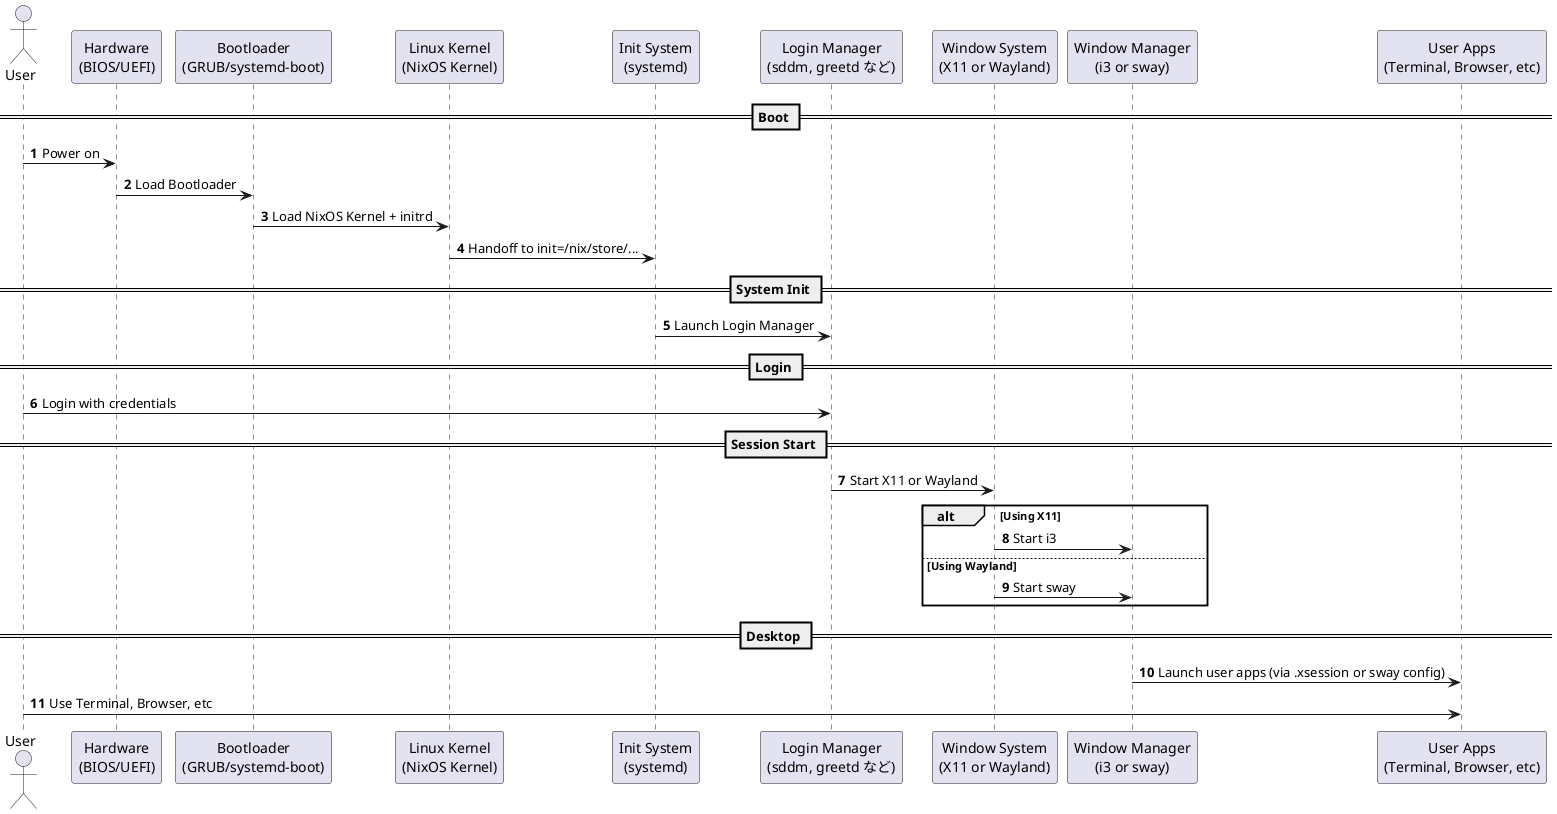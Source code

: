 @startuml
autonumber

actor User

participant "Hardware\n(BIOS/UEFI)" as HW
participant "Bootloader\n(GRUB/systemd-boot)" as BL
participant "Linux Kernel\n(NixOS Kernel)" as Kernel
participant "Init System\n(systemd)" as Init
participant "Login Manager\n(sddm, greetd など)" as LoginMgr
participant "Window System\n(X11 or Wayland)" as WinSys
participant "Window Manager\n(i3 or sway)" as WM
participant "User Apps\n(Terminal, Browser, etc)" as App

== Boot ==
User -> HW : Power on
HW -> BL : Load Bootloader
BL -> Kernel : Load NixOS Kernel + initrd
Kernel -> Init : Handoff to init=/nix/store/...

== System Init ==
Init -> LoginMgr : Launch Login Manager

== Login ==
User -> LoginMgr : Login with credentials

== Session Start ==
LoginMgr -> WinSys : Start X11 or Wayland
alt Using X11
    WinSys -> WM : Start i3
else Using Wayland
    WinSys -> WM : Start sway
end

== Desktop ==
WM -> App : Launch user apps (via .xsession or sway config)
User -> App : Use Terminal, Browser, etc

@enduml